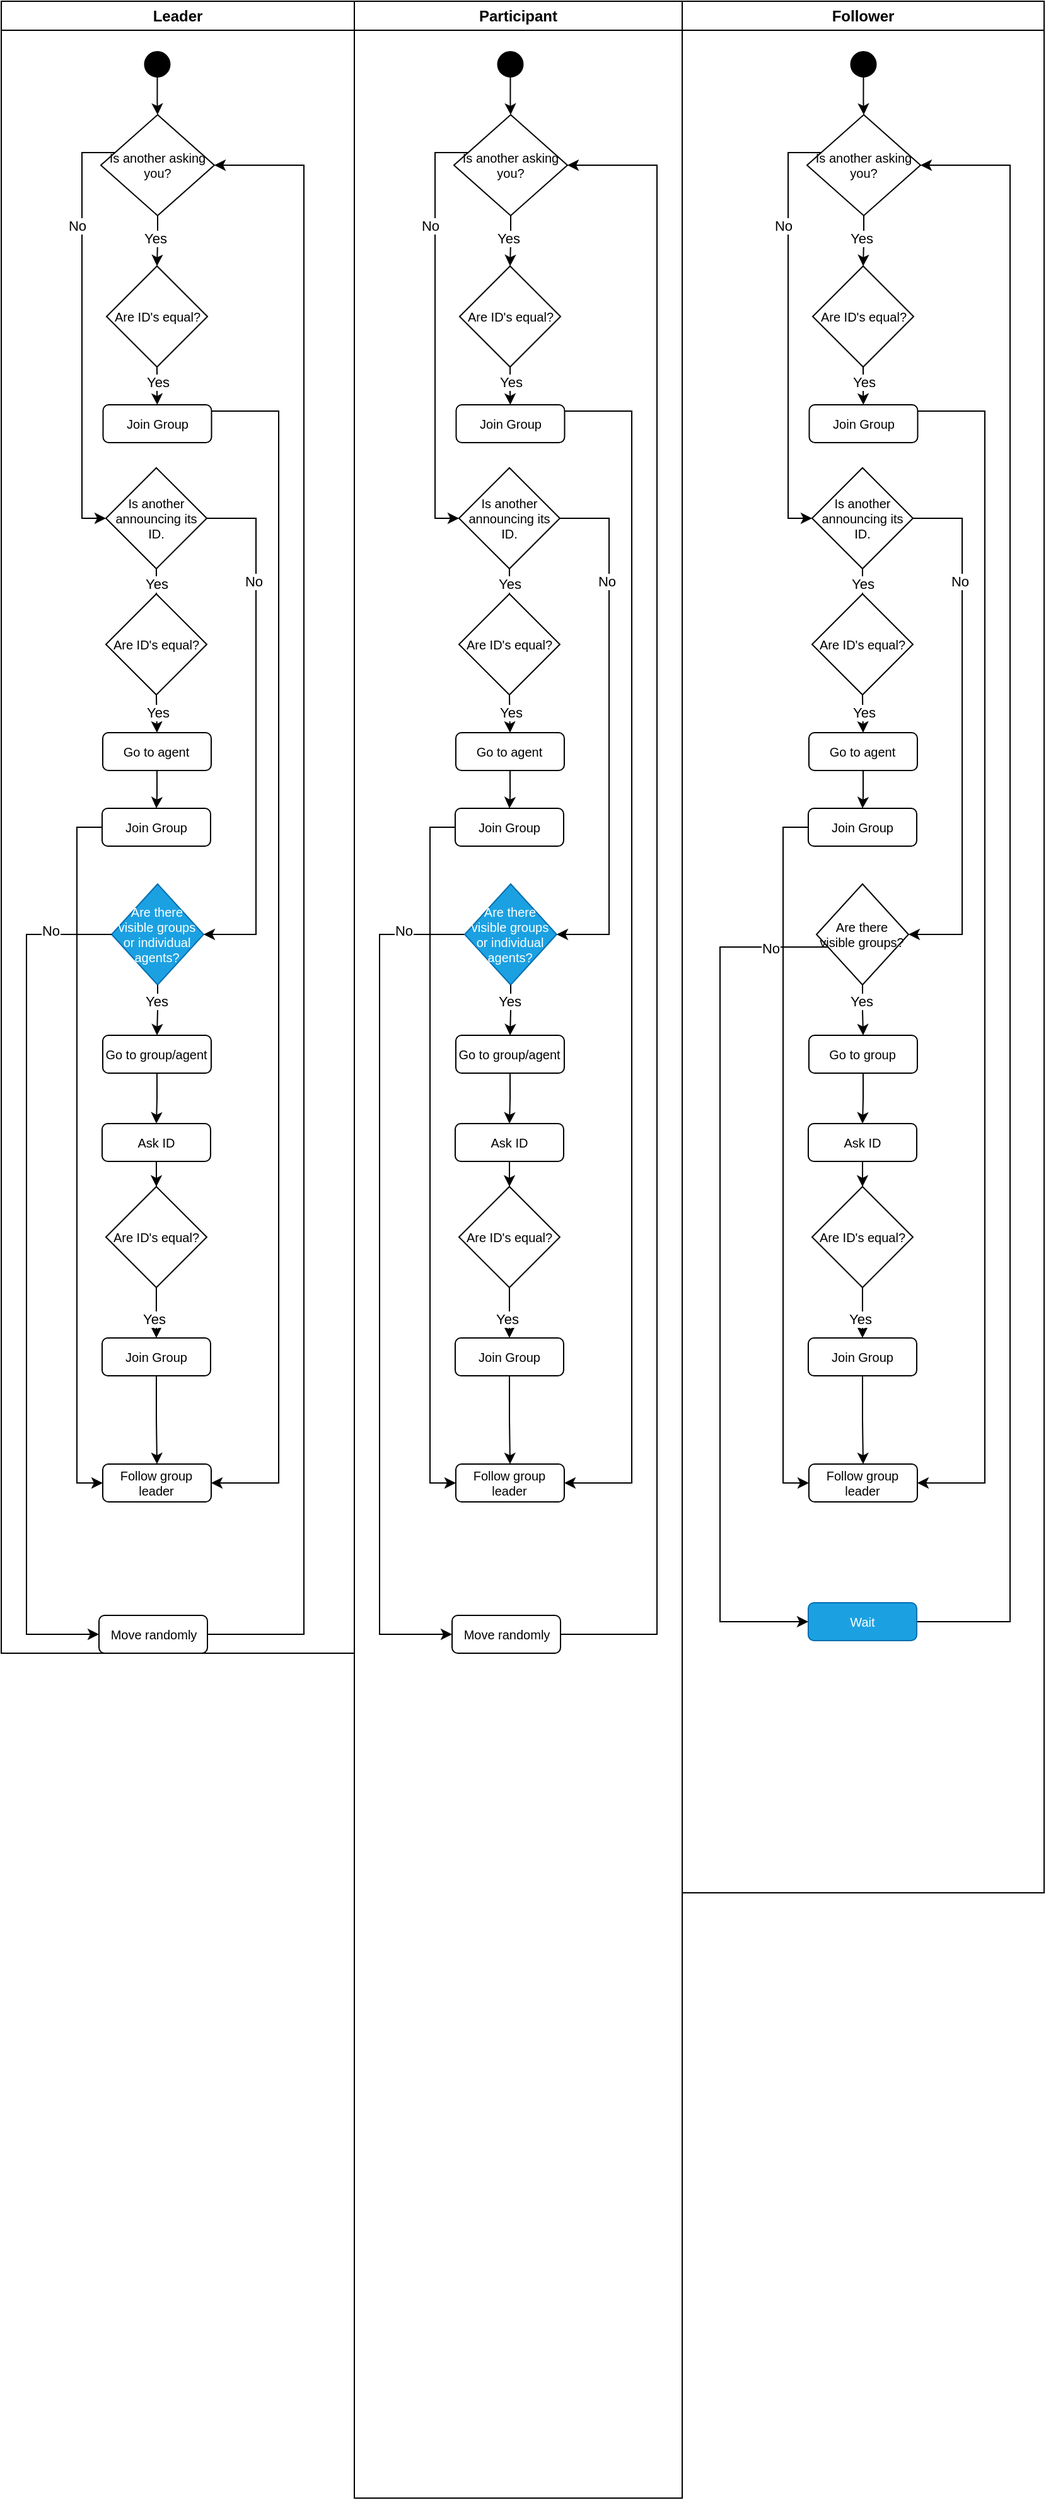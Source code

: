 <mxfile version="21.6.8" type="github">
  <diagram id="C5RBs43oDa-KdzZeNtuy" name="Page-1">
    <mxGraphModel dx="477" dy="297" grid="1" gridSize="10" guides="1" tooltips="1" connect="1" arrows="1" fold="1" page="1" pageScale="1" pageWidth="827" pageHeight="1169" math="0" shadow="0">
      <root>
        <mxCell id="WIyWlLk6GJQsqaUBKTNV-0" />
        <mxCell id="WIyWlLk6GJQsqaUBKTNV-1" parent="WIyWlLk6GJQsqaUBKTNV-0" />
        <mxCell id="FzesNVOW3Zj8trcoEqDm-0" value="Leader" style="swimlane;whiteSpace=wrap;html=1;" vertex="1" parent="WIyWlLk6GJQsqaUBKTNV-1">
          <mxGeometry width="280" height="1310" as="geometry" />
        </mxCell>
        <mxCell id="FzesNVOW3Zj8trcoEqDm-246" value="" style="ellipse;whiteSpace=wrap;html=1;aspect=fixed;fillColor=#000000;" vertex="1" parent="FzesNVOW3Zj8trcoEqDm-0">
          <mxGeometry x="113.74" y="40" width="20" height="20" as="geometry" />
        </mxCell>
        <mxCell id="FzesNVOW3Zj8trcoEqDm-247" value="Is another asking you?" style="rhombus;whiteSpace=wrap;html=1;fontSize=10;" vertex="1" parent="FzesNVOW3Zj8trcoEqDm-0">
          <mxGeometry x="78.98" y="90" width="90" height="80" as="geometry" />
        </mxCell>
        <mxCell id="FzesNVOW3Zj8trcoEqDm-248" style="edgeStyle=orthogonalEdgeStyle;rounded=0;orthogonalLoop=1;jettySize=auto;html=1;entryX=0.5;entryY=0;entryDx=0;entryDy=0;" edge="1" parent="FzesNVOW3Zj8trcoEqDm-0" source="FzesNVOW3Zj8trcoEqDm-246" target="FzesNVOW3Zj8trcoEqDm-247">
          <mxGeometry relative="1" as="geometry" />
        </mxCell>
        <mxCell id="FzesNVOW3Zj8trcoEqDm-249" value="Are ID&#39;s equal?" style="rhombus;whiteSpace=wrap;html=1;fontSize=10;" vertex="1" parent="FzesNVOW3Zj8trcoEqDm-0">
          <mxGeometry x="83.5" y="210" width="80" height="80" as="geometry" />
        </mxCell>
        <mxCell id="FzesNVOW3Zj8trcoEqDm-250" value="" style="edgeStyle=orthogonalEdgeStyle;rounded=0;orthogonalLoop=1;jettySize=auto;html=1;" edge="1" parent="FzesNVOW3Zj8trcoEqDm-0" source="FzesNVOW3Zj8trcoEqDm-247" target="FzesNVOW3Zj8trcoEqDm-249">
          <mxGeometry relative="1" as="geometry" />
        </mxCell>
        <mxCell id="FzesNVOW3Zj8trcoEqDm-251" value="Yes" style="edgeLabel;html=1;align=center;verticalAlign=middle;resizable=0;points=[];" vertex="1" connectable="0" parent="FzesNVOW3Zj8trcoEqDm-250">
          <mxGeometry x="-0.14" y="-2" relative="1" as="geometry">
            <mxPoint as="offset" />
          </mxGeometry>
        </mxCell>
        <mxCell id="FzesNVOW3Zj8trcoEqDm-252" value="Join Group" style="rounded=1;whiteSpace=wrap;html=1;fontSize=10;" vertex="1" parent="FzesNVOW3Zj8trcoEqDm-0">
          <mxGeometry x="80.74" y="320" width="86" height="30" as="geometry" />
        </mxCell>
        <mxCell id="FzesNVOW3Zj8trcoEqDm-253" style="edgeStyle=orthogonalEdgeStyle;rounded=0;orthogonalLoop=1;jettySize=auto;html=1;" edge="1" parent="FzesNVOW3Zj8trcoEqDm-0" source="FzesNVOW3Zj8trcoEqDm-249" target="FzesNVOW3Zj8trcoEqDm-252">
          <mxGeometry relative="1" as="geometry" />
        </mxCell>
        <mxCell id="FzesNVOW3Zj8trcoEqDm-254" value="Yes" style="edgeLabel;html=1;align=center;verticalAlign=middle;resizable=0;points=[];" vertex="1" connectable="0" parent="FzesNVOW3Zj8trcoEqDm-253">
          <mxGeometry x="-0.373" relative="1" as="geometry">
            <mxPoint y="2" as="offset" />
          </mxGeometry>
        </mxCell>
        <mxCell id="FzesNVOW3Zj8trcoEqDm-255" value="Is another announcing its ID." style="rhombus;whiteSpace=wrap;html=1;fontSize=10;" vertex="1" parent="FzesNVOW3Zj8trcoEqDm-0">
          <mxGeometry x="82.98" y="370" width="80" height="80" as="geometry" />
        </mxCell>
        <mxCell id="FzesNVOW3Zj8trcoEqDm-256" style="edgeStyle=orthogonalEdgeStyle;rounded=0;orthogonalLoop=1;jettySize=auto;html=1;entryX=0;entryY=0.5;entryDx=0;entryDy=0;" edge="1" parent="FzesNVOW3Zj8trcoEqDm-0" source="FzesNVOW3Zj8trcoEqDm-247" target="FzesNVOW3Zj8trcoEqDm-255">
          <mxGeometry relative="1" as="geometry">
            <mxPoint x="80" y="561.379" as="targetPoint" />
            <Array as="points">
              <mxPoint x="64" y="120" />
              <mxPoint x="64" y="410" />
            </Array>
          </mxGeometry>
        </mxCell>
        <mxCell id="FzesNVOW3Zj8trcoEqDm-257" value="No" style="edgeLabel;html=1;align=center;verticalAlign=middle;resizable=0;points=[];" vertex="1" connectable="0" parent="FzesNVOW3Zj8trcoEqDm-256">
          <mxGeometry x="0.185" y="-1" relative="1" as="geometry">
            <mxPoint x="-3" y="-115" as="offset" />
          </mxGeometry>
        </mxCell>
        <mxCell id="FzesNVOW3Zj8trcoEqDm-258" value="Are ID&#39;s equal?" style="rhombus;whiteSpace=wrap;html=1;fontSize=10;" vertex="1" parent="FzesNVOW3Zj8trcoEqDm-0">
          <mxGeometry x="82.98" y="470" width="80" height="80" as="geometry" />
        </mxCell>
        <mxCell id="FzesNVOW3Zj8trcoEqDm-259" value="" style="edgeStyle=orthogonalEdgeStyle;rounded=0;orthogonalLoop=1;jettySize=auto;html=1;exitX=0.5;exitY=1;exitDx=0;exitDy=0;exitPerimeter=0;" edge="1" parent="FzesNVOW3Zj8trcoEqDm-0" source="FzesNVOW3Zj8trcoEqDm-255" target="FzesNVOW3Zj8trcoEqDm-258">
          <mxGeometry relative="1" as="geometry" />
        </mxCell>
        <mxCell id="FzesNVOW3Zj8trcoEqDm-260" value="Yes" style="edgeLabel;html=1;align=center;verticalAlign=middle;resizable=0;points=[];" vertex="1" connectable="0" parent="FzesNVOW3Zj8trcoEqDm-259">
          <mxGeometry x="-0.05" relative="1" as="geometry">
            <mxPoint as="offset" />
          </mxGeometry>
        </mxCell>
        <mxCell id="FzesNVOW3Zj8trcoEqDm-261" value="Go to agent" style="rounded=1;whiteSpace=wrap;html=1;fontSize=10;" vertex="1" parent="FzesNVOW3Zj8trcoEqDm-0">
          <mxGeometry x="80.48" y="580" width="86" height="30" as="geometry" />
        </mxCell>
        <mxCell id="FzesNVOW3Zj8trcoEqDm-262" style="edgeStyle=orthogonalEdgeStyle;rounded=0;orthogonalLoop=1;jettySize=auto;html=1;exitX=0.5;exitY=1;exitDx=0;exitDy=0;entryX=0.5;entryY=0;entryDx=0;entryDy=0;" edge="1" parent="FzesNVOW3Zj8trcoEqDm-0" source="FzesNVOW3Zj8trcoEqDm-258" target="FzesNVOW3Zj8trcoEqDm-261">
          <mxGeometry relative="1" as="geometry" />
        </mxCell>
        <mxCell id="FzesNVOW3Zj8trcoEqDm-263" value="Yes" style="edgeLabel;html=1;align=center;verticalAlign=middle;resizable=0;points=[];" vertex="1" connectable="0" parent="FzesNVOW3Zj8trcoEqDm-262">
          <mxGeometry x="-0.035" relative="1" as="geometry">
            <mxPoint as="offset" />
          </mxGeometry>
        </mxCell>
        <mxCell id="FzesNVOW3Zj8trcoEqDm-264" value="Join Group" style="rounded=1;whiteSpace=wrap;html=1;fontSize=10;" vertex="1" parent="FzesNVOW3Zj8trcoEqDm-0">
          <mxGeometry x="79.98" y="640" width="86" height="30" as="geometry" />
        </mxCell>
        <mxCell id="FzesNVOW3Zj8trcoEqDm-265" style="edgeStyle=orthogonalEdgeStyle;rounded=0;orthogonalLoop=1;jettySize=auto;html=1;exitX=0.5;exitY=1;exitDx=0;exitDy=0;" edge="1" parent="FzesNVOW3Zj8trcoEqDm-0" source="FzesNVOW3Zj8trcoEqDm-261" target="FzesNVOW3Zj8trcoEqDm-264">
          <mxGeometry relative="1" as="geometry" />
        </mxCell>
        <mxCell id="FzesNVOW3Zj8trcoEqDm-268" value="Are there visible groups or individual agents?" style="rhombus;whiteSpace=wrap;html=1;fontSize=10;fillColor=#1ba1e2;fontColor=#ffffff;strokeColor=#006EAF;" vertex="1" parent="FzesNVOW3Zj8trcoEqDm-0">
          <mxGeometry x="87.49" y="700" width="72.98" height="80" as="geometry" />
        </mxCell>
        <mxCell id="FzesNVOW3Zj8trcoEqDm-269" style="edgeStyle=orthogonalEdgeStyle;rounded=0;orthogonalLoop=1;jettySize=auto;html=1;entryX=1;entryY=0.5;entryDx=0;entryDy=0;" edge="1" parent="FzesNVOW3Zj8trcoEqDm-0" source="FzesNVOW3Zj8trcoEqDm-255" target="FzesNVOW3Zj8trcoEqDm-268">
          <mxGeometry relative="1" as="geometry">
            <Array as="points">
              <mxPoint x="202" y="410" />
              <mxPoint x="202" y="740" />
            </Array>
          </mxGeometry>
        </mxCell>
        <mxCell id="FzesNVOW3Zj8trcoEqDm-270" value="No" style="edgeLabel;html=1;align=center;verticalAlign=middle;resizable=0;points=[];" vertex="1" connectable="0" parent="FzesNVOW3Zj8trcoEqDm-269">
          <mxGeometry x="-0.733" y="1" relative="1" as="geometry">
            <mxPoint x="-3" y="34" as="offset" />
          </mxGeometry>
        </mxCell>
        <mxCell id="FzesNVOW3Zj8trcoEqDm-271" value="Go to group/agent" style="rounded=1;whiteSpace=wrap;html=1;fontSize=10;" vertex="1" parent="FzesNVOW3Zj8trcoEqDm-0">
          <mxGeometry x="80.48" y="820" width="86" height="30" as="geometry" />
        </mxCell>
        <mxCell id="FzesNVOW3Zj8trcoEqDm-272" style="edgeStyle=orthogonalEdgeStyle;rounded=0;orthogonalLoop=1;jettySize=auto;html=1;" edge="1" parent="FzesNVOW3Zj8trcoEqDm-0" source="FzesNVOW3Zj8trcoEqDm-268" target="FzesNVOW3Zj8trcoEqDm-271">
          <mxGeometry relative="1" as="geometry" />
        </mxCell>
        <mxCell id="FzesNVOW3Zj8trcoEqDm-273" value="Yes" style="edgeLabel;html=1;align=center;verticalAlign=middle;resizable=0;points=[];" vertex="1" connectable="0" parent="FzesNVOW3Zj8trcoEqDm-272">
          <mxGeometry x="-0.388" y="-1" relative="1" as="geometry">
            <mxPoint as="offset" />
          </mxGeometry>
        </mxCell>
        <mxCell id="FzesNVOW3Zj8trcoEqDm-274" value="Are ID&#39;s equal?" style="rhombus;whiteSpace=wrap;html=1;fontSize=10;" vertex="1" parent="FzesNVOW3Zj8trcoEqDm-0">
          <mxGeometry x="82.98" y="940" width="80" height="80" as="geometry" />
        </mxCell>
        <mxCell id="FzesNVOW3Zj8trcoEqDm-275" value="" style="edgeStyle=orthogonalEdgeStyle;rounded=0;orthogonalLoop=1;jettySize=auto;html=1;" edge="1" parent="FzesNVOW3Zj8trcoEqDm-0" source="FzesNVOW3Zj8trcoEqDm-276" target="FzesNVOW3Zj8trcoEqDm-274">
          <mxGeometry relative="1" as="geometry" />
        </mxCell>
        <mxCell id="FzesNVOW3Zj8trcoEqDm-276" value="Ask ID" style="rounded=1;whiteSpace=wrap;html=1;fontSize=10;" vertex="1" parent="FzesNVOW3Zj8trcoEqDm-0">
          <mxGeometry x="79.98" y="890" width="86" height="30" as="geometry" />
        </mxCell>
        <mxCell id="FzesNVOW3Zj8trcoEqDm-277" style="edgeStyle=orthogonalEdgeStyle;rounded=0;orthogonalLoop=1;jettySize=auto;html=1;exitX=0.5;exitY=1;exitDx=0;exitDy=0;" edge="1" parent="FzesNVOW3Zj8trcoEqDm-0" source="FzesNVOW3Zj8trcoEqDm-271" target="FzesNVOW3Zj8trcoEqDm-276">
          <mxGeometry relative="1" as="geometry" />
        </mxCell>
        <mxCell id="FzesNVOW3Zj8trcoEqDm-278" value="Join Group" style="rounded=1;whiteSpace=wrap;html=1;fontSize=10;" vertex="1" parent="FzesNVOW3Zj8trcoEqDm-0">
          <mxGeometry x="79.98" y="1060" width="86" height="30" as="geometry" />
        </mxCell>
        <mxCell id="FzesNVOW3Zj8trcoEqDm-279" style="edgeStyle=orthogonalEdgeStyle;rounded=0;orthogonalLoop=1;jettySize=auto;html=1;exitX=0.5;exitY=1;exitDx=0;exitDy=0;" edge="1" parent="FzesNVOW3Zj8trcoEqDm-0" source="FzesNVOW3Zj8trcoEqDm-274" target="FzesNVOW3Zj8trcoEqDm-278">
          <mxGeometry relative="1" as="geometry" />
        </mxCell>
        <mxCell id="FzesNVOW3Zj8trcoEqDm-280" value="Yes" style="edgeLabel;html=1;align=center;verticalAlign=middle;resizable=0;points=[];" vertex="1" connectable="0" parent="FzesNVOW3Zj8trcoEqDm-279">
          <mxGeometry x="0.243" y="-2" relative="1" as="geometry">
            <mxPoint as="offset" />
          </mxGeometry>
        </mxCell>
        <mxCell id="FzesNVOW3Zj8trcoEqDm-281" value="Follow group leader" style="rounded=1;whiteSpace=wrap;html=1;fontSize=10;" vertex="1" parent="FzesNVOW3Zj8trcoEqDm-0">
          <mxGeometry x="80.48" y="1160" width="86" height="30" as="geometry" />
        </mxCell>
        <mxCell id="FzesNVOW3Zj8trcoEqDm-282" style="edgeStyle=orthogonalEdgeStyle;rounded=0;orthogonalLoop=1;jettySize=auto;html=1;entryX=1;entryY=0.5;entryDx=0;entryDy=0;" edge="1" parent="FzesNVOW3Zj8trcoEqDm-0" source="FzesNVOW3Zj8trcoEqDm-252" target="FzesNVOW3Zj8trcoEqDm-281">
          <mxGeometry relative="1" as="geometry">
            <Array as="points">
              <mxPoint x="220" y="325" />
              <mxPoint x="220" y="1175" />
            </Array>
          </mxGeometry>
        </mxCell>
        <mxCell id="FzesNVOW3Zj8trcoEqDm-283" style="edgeStyle=orthogonalEdgeStyle;rounded=0;orthogonalLoop=1;jettySize=auto;html=1;exitX=0;exitY=0.5;exitDx=0;exitDy=0;entryX=0;entryY=0.5;entryDx=0;entryDy=0;" edge="1" parent="FzesNVOW3Zj8trcoEqDm-0" source="FzesNVOW3Zj8trcoEqDm-264" target="FzesNVOW3Zj8trcoEqDm-281">
          <mxGeometry relative="1" as="geometry" />
        </mxCell>
        <mxCell id="FzesNVOW3Zj8trcoEqDm-284" style="edgeStyle=orthogonalEdgeStyle;rounded=0;orthogonalLoop=1;jettySize=auto;html=1;entryX=0.5;entryY=0;entryDx=0;entryDy=0;" edge="1" parent="FzesNVOW3Zj8trcoEqDm-0" source="FzesNVOW3Zj8trcoEqDm-278" target="FzesNVOW3Zj8trcoEqDm-281">
          <mxGeometry relative="1" as="geometry" />
        </mxCell>
        <mxCell id="FzesNVOW3Zj8trcoEqDm-285" style="edgeStyle=orthogonalEdgeStyle;rounded=0;orthogonalLoop=1;jettySize=auto;html=1;entryX=1;entryY=0.5;entryDx=0;entryDy=0;" edge="1" parent="FzesNVOW3Zj8trcoEqDm-0" source="FzesNVOW3Zj8trcoEqDm-286" target="FzesNVOW3Zj8trcoEqDm-247">
          <mxGeometry relative="1" as="geometry">
            <Array as="points">
              <mxPoint x="240" y="1295" />
              <mxPoint x="240" y="130" />
            </Array>
          </mxGeometry>
        </mxCell>
        <mxCell id="FzesNVOW3Zj8trcoEqDm-286" value="Move randomly" style="rounded=1;whiteSpace=wrap;html=1;fontSize=10;" vertex="1" parent="FzesNVOW3Zj8trcoEqDm-0">
          <mxGeometry x="77.5" y="1280" width="86" height="30" as="geometry" />
        </mxCell>
        <mxCell id="FzesNVOW3Zj8trcoEqDm-266" style="edgeStyle=orthogonalEdgeStyle;rounded=0;orthogonalLoop=1;jettySize=auto;html=1;" edge="1" parent="FzesNVOW3Zj8trcoEqDm-0" source="FzesNVOW3Zj8trcoEqDm-268" target="FzesNVOW3Zj8trcoEqDm-286">
          <mxGeometry relative="1" as="geometry">
            <Array as="points">
              <mxPoint x="20" y="740" />
              <mxPoint x="20" y="1295" />
            </Array>
          </mxGeometry>
        </mxCell>
        <mxCell id="FzesNVOW3Zj8trcoEqDm-267" value="No" style="edgeLabel;html=1;align=center;verticalAlign=middle;resizable=0;points=[];" vertex="1" connectable="0" parent="FzesNVOW3Zj8trcoEqDm-266">
          <mxGeometry x="-0.856" y="-3" relative="1" as="geometry">
            <mxPoint as="offset" />
          </mxGeometry>
        </mxCell>
        <mxCell id="FzesNVOW3Zj8trcoEqDm-1" value="Participant" style="swimlane;whiteSpace=wrap;html=1;" vertex="1" parent="WIyWlLk6GJQsqaUBKTNV-1">
          <mxGeometry x="280" width="260" height="1980" as="geometry" />
        </mxCell>
        <mxCell id="FzesNVOW3Zj8trcoEqDm-182" value="" style="ellipse;whiteSpace=wrap;html=1;aspect=fixed;fillColor=#000000;" vertex="1" parent="FzesNVOW3Zj8trcoEqDm-1">
          <mxGeometry x="113.74" y="40" width="20" height="20" as="geometry" />
        </mxCell>
        <mxCell id="FzesNVOW3Zj8trcoEqDm-187" value="Is another asking you?" style="rhombus;whiteSpace=wrap;html=1;fontSize=10;" vertex="1" parent="FzesNVOW3Zj8trcoEqDm-1">
          <mxGeometry x="78.98" y="90" width="90" height="80" as="geometry" />
        </mxCell>
        <mxCell id="FzesNVOW3Zj8trcoEqDm-181" style="edgeStyle=orthogonalEdgeStyle;rounded=0;orthogonalLoop=1;jettySize=auto;html=1;entryX=0.5;entryY=0;entryDx=0;entryDy=0;" edge="1" parent="FzesNVOW3Zj8trcoEqDm-1" source="FzesNVOW3Zj8trcoEqDm-182" target="FzesNVOW3Zj8trcoEqDm-187">
          <mxGeometry relative="1" as="geometry" />
        </mxCell>
        <mxCell id="FzesNVOW3Zj8trcoEqDm-190" value="Are ID&#39;s equal?" style="rhombus;whiteSpace=wrap;html=1;fontSize=10;" vertex="1" parent="FzesNVOW3Zj8trcoEqDm-1">
          <mxGeometry x="83.5" y="210" width="80" height="80" as="geometry" />
        </mxCell>
        <mxCell id="FzesNVOW3Zj8trcoEqDm-183" value="" style="edgeStyle=orthogonalEdgeStyle;rounded=0;orthogonalLoop=1;jettySize=auto;html=1;" edge="1" parent="FzesNVOW3Zj8trcoEqDm-1" source="FzesNVOW3Zj8trcoEqDm-187" target="FzesNVOW3Zj8trcoEqDm-190">
          <mxGeometry relative="1" as="geometry" />
        </mxCell>
        <mxCell id="FzesNVOW3Zj8trcoEqDm-184" value="Yes" style="edgeLabel;html=1;align=center;verticalAlign=middle;resizable=0;points=[];" vertex="1" connectable="0" parent="FzesNVOW3Zj8trcoEqDm-183">
          <mxGeometry x="-0.14" y="-2" relative="1" as="geometry">
            <mxPoint as="offset" />
          </mxGeometry>
        </mxCell>
        <mxCell id="FzesNVOW3Zj8trcoEqDm-192" value="Join Group" style="rounded=1;whiteSpace=wrap;html=1;fontSize=10;" vertex="1" parent="FzesNVOW3Zj8trcoEqDm-1">
          <mxGeometry x="80.74" y="320" width="86" height="30" as="geometry" />
        </mxCell>
        <mxCell id="FzesNVOW3Zj8trcoEqDm-188" style="edgeStyle=orthogonalEdgeStyle;rounded=0;orthogonalLoop=1;jettySize=auto;html=1;" edge="1" parent="FzesNVOW3Zj8trcoEqDm-1" source="FzesNVOW3Zj8trcoEqDm-190" target="FzesNVOW3Zj8trcoEqDm-192">
          <mxGeometry relative="1" as="geometry" />
        </mxCell>
        <mxCell id="FzesNVOW3Zj8trcoEqDm-189" value="Yes" style="edgeLabel;html=1;align=center;verticalAlign=middle;resizable=0;points=[];" vertex="1" connectable="0" parent="FzesNVOW3Zj8trcoEqDm-188">
          <mxGeometry x="-0.373" relative="1" as="geometry">
            <mxPoint y="2" as="offset" />
          </mxGeometry>
        </mxCell>
        <mxCell id="FzesNVOW3Zj8trcoEqDm-197" value="Is another announcing its ID." style="rhombus;whiteSpace=wrap;html=1;fontSize=10;" vertex="1" parent="FzesNVOW3Zj8trcoEqDm-1">
          <mxGeometry x="82.98" y="370" width="80" height="80" as="geometry" />
        </mxCell>
        <mxCell id="FzesNVOW3Zj8trcoEqDm-185" style="edgeStyle=orthogonalEdgeStyle;rounded=0;orthogonalLoop=1;jettySize=auto;html=1;entryX=0;entryY=0.5;entryDx=0;entryDy=0;" edge="1" parent="FzesNVOW3Zj8trcoEqDm-1" source="FzesNVOW3Zj8trcoEqDm-187" target="FzesNVOW3Zj8trcoEqDm-197">
          <mxGeometry relative="1" as="geometry">
            <mxPoint x="80" y="561.379" as="targetPoint" />
            <Array as="points">
              <mxPoint x="64" y="120" />
              <mxPoint x="64" y="410" />
            </Array>
          </mxGeometry>
        </mxCell>
        <mxCell id="FzesNVOW3Zj8trcoEqDm-186" value="No" style="edgeLabel;html=1;align=center;verticalAlign=middle;resizable=0;points=[];" vertex="1" connectable="0" parent="FzesNVOW3Zj8trcoEqDm-185">
          <mxGeometry x="0.185" y="-1" relative="1" as="geometry">
            <mxPoint x="-3" y="-115" as="offset" />
          </mxGeometry>
        </mxCell>
        <mxCell id="FzesNVOW3Zj8trcoEqDm-200" value="Are ID&#39;s equal?" style="rhombus;whiteSpace=wrap;html=1;fontSize=10;" vertex="1" parent="FzesNVOW3Zj8trcoEqDm-1">
          <mxGeometry x="82.98" y="470" width="80" height="80" as="geometry" />
        </mxCell>
        <mxCell id="FzesNVOW3Zj8trcoEqDm-193" value="" style="edgeStyle=orthogonalEdgeStyle;rounded=0;orthogonalLoop=1;jettySize=auto;html=1;exitX=0.5;exitY=1;exitDx=0;exitDy=0;exitPerimeter=0;" edge="1" parent="FzesNVOW3Zj8trcoEqDm-1" source="FzesNVOW3Zj8trcoEqDm-197" target="FzesNVOW3Zj8trcoEqDm-200">
          <mxGeometry relative="1" as="geometry" />
        </mxCell>
        <mxCell id="FzesNVOW3Zj8trcoEqDm-194" value="Yes" style="edgeLabel;html=1;align=center;verticalAlign=middle;resizable=0;points=[];" vertex="1" connectable="0" parent="FzesNVOW3Zj8trcoEqDm-193">
          <mxGeometry x="-0.05" relative="1" as="geometry">
            <mxPoint as="offset" />
          </mxGeometry>
        </mxCell>
        <mxCell id="FzesNVOW3Zj8trcoEqDm-202" value="Go to agent" style="rounded=1;whiteSpace=wrap;html=1;fontSize=10;" vertex="1" parent="FzesNVOW3Zj8trcoEqDm-1">
          <mxGeometry x="80.48" y="580" width="86" height="30" as="geometry" />
        </mxCell>
        <mxCell id="FzesNVOW3Zj8trcoEqDm-198" style="edgeStyle=orthogonalEdgeStyle;rounded=0;orthogonalLoop=1;jettySize=auto;html=1;exitX=0.5;exitY=1;exitDx=0;exitDy=0;entryX=0.5;entryY=0;entryDx=0;entryDy=0;" edge="1" parent="FzesNVOW3Zj8trcoEqDm-1" source="FzesNVOW3Zj8trcoEqDm-200" target="FzesNVOW3Zj8trcoEqDm-202">
          <mxGeometry relative="1" as="geometry" />
        </mxCell>
        <mxCell id="FzesNVOW3Zj8trcoEqDm-199" value="Yes" style="edgeLabel;html=1;align=center;verticalAlign=middle;resizable=0;points=[];" vertex="1" connectable="0" parent="FzesNVOW3Zj8trcoEqDm-198">
          <mxGeometry x="-0.035" relative="1" as="geometry">
            <mxPoint as="offset" />
          </mxGeometry>
        </mxCell>
        <mxCell id="FzesNVOW3Zj8trcoEqDm-204" value="Join Group" style="rounded=1;whiteSpace=wrap;html=1;fontSize=10;" vertex="1" parent="FzesNVOW3Zj8trcoEqDm-1">
          <mxGeometry x="79.98" y="640" width="86" height="30" as="geometry" />
        </mxCell>
        <mxCell id="FzesNVOW3Zj8trcoEqDm-201" style="edgeStyle=orthogonalEdgeStyle;rounded=0;orthogonalLoop=1;jettySize=auto;html=1;exitX=0.5;exitY=1;exitDx=0;exitDy=0;" edge="1" parent="FzesNVOW3Zj8trcoEqDm-1" source="FzesNVOW3Zj8trcoEqDm-202" target="FzesNVOW3Zj8trcoEqDm-204">
          <mxGeometry relative="1" as="geometry" />
        </mxCell>
        <mxCell id="FzesNVOW3Zj8trcoEqDm-242" style="edgeStyle=orthogonalEdgeStyle;rounded=0;orthogonalLoop=1;jettySize=auto;html=1;" edge="1" parent="FzesNVOW3Zj8trcoEqDm-1" source="FzesNVOW3Zj8trcoEqDm-209" target="FzesNVOW3Zj8trcoEqDm-241">
          <mxGeometry relative="1" as="geometry">
            <Array as="points">
              <mxPoint x="20" y="740" />
              <mxPoint x="20" y="1295" />
            </Array>
          </mxGeometry>
        </mxCell>
        <mxCell id="FzesNVOW3Zj8trcoEqDm-244" value="No" style="edgeLabel;html=1;align=center;verticalAlign=middle;resizable=0;points=[];" vertex="1" connectable="0" parent="FzesNVOW3Zj8trcoEqDm-242">
          <mxGeometry x="-0.856" y="-3" relative="1" as="geometry">
            <mxPoint as="offset" />
          </mxGeometry>
        </mxCell>
        <mxCell id="FzesNVOW3Zj8trcoEqDm-209" value="Are there visible groups or individual agents?" style="rhombus;whiteSpace=wrap;html=1;fontSize=10;fillColor=#1ba1e2;fontColor=#ffffff;strokeColor=#006EAF;" vertex="1" parent="FzesNVOW3Zj8trcoEqDm-1">
          <mxGeometry x="87.49" y="700" width="72.98" height="80" as="geometry" />
        </mxCell>
        <mxCell id="FzesNVOW3Zj8trcoEqDm-195" style="edgeStyle=orthogonalEdgeStyle;rounded=0;orthogonalLoop=1;jettySize=auto;html=1;entryX=1;entryY=0.5;entryDx=0;entryDy=0;" edge="1" parent="FzesNVOW3Zj8trcoEqDm-1" source="FzesNVOW3Zj8trcoEqDm-197" target="FzesNVOW3Zj8trcoEqDm-209">
          <mxGeometry relative="1" as="geometry">
            <Array as="points">
              <mxPoint x="202" y="410" />
              <mxPoint x="202" y="740" />
            </Array>
          </mxGeometry>
        </mxCell>
        <mxCell id="FzesNVOW3Zj8trcoEqDm-196" value="No" style="edgeLabel;html=1;align=center;verticalAlign=middle;resizable=0;points=[];" vertex="1" connectable="0" parent="FzesNVOW3Zj8trcoEqDm-195">
          <mxGeometry x="-0.733" y="1" relative="1" as="geometry">
            <mxPoint x="-3" y="34" as="offset" />
          </mxGeometry>
        </mxCell>
        <mxCell id="FzesNVOW3Zj8trcoEqDm-211" value="Go to group/agent" style="rounded=1;whiteSpace=wrap;html=1;fontSize=10;" vertex="1" parent="FzesNVOW3Zj8trcoEqDm-1">
          <mxGeometry x="80.48" y="820" width="86" height="30" as="geometry" />
        </mxCell>
        <mxCell id="FzesNVOW3Zj8trcoEqDm-205" style="edgeStyle=orthogonalEdgeStyle;rounded=0;orthogonalLoop=1;jettySize=auto;html=1;" edge="1" parent="FzesNVOW3Zj8trcoEqDm-1" source="FzesNVOW3Zj8trcoEqDm-209" target="FzesNVOW3Zj8trcoEqDm-211">
          <mxGeometry relative="1" as="geometry" />
        </mxCell>
        <mxCell id="FzesNVOW3Zj8trcoEqDm-206" value="Yes" style="edgeLabel;html=1;align=center;verticalAlign=middle;resizable=0;points=[];" vertex="1" connectable="0" parent="FzesNVOW3Zj8trcoEqDm-205">
          <mxGeometry x="-0.388" y="-1" relative="1" as="geometry">
            <mxPoint as="offset" />
          </mxGeometry>
        </mxCell>
        <mxCell id="FzesNVOW3Zj8trcoEqDm-214" value="Are ID&#39;s equal?" style="rhombus;whiteSpace=wrap;html=1;fontSize=10;" vertex="1" parent="FzesNVOW3Zj8trcoEqDm-1">
          <mxGeometry x="82.98" y="940" width="80" height="80" as="geometry" />
        </mxCell>
        <mxCell id="FzesNVOW3Zj8trcoEqDm-215" value="" style="edgeStyle=orthogonalEdgeStyle;rounded=0;orthogonalLoop=1;jettySize=auto;html=1;" edge="1" parent="FzesNVOW3Zj8trcoEqDm-1" source="FzesNVOW3Zj8trcoEqDm-216" target="FzesNVOW3Zj8trcoEqDm-214">
          <mxGeometry relative="1" as="geometry" />
        </mxCell>
        <mxCell id="FzesNVOW3Zj8trcoEqDm-216" value="Ask ID" style="rounded=1;whiteSpace=wrap;html=1;fontSize=10;" vertex="1" parent="FzesNVOW3Zj8trcoEqDm-1">
          <mxGeometry x="79.98" y="890" width="86" height="30" as="geometry" />
        </mxCell>
        <mxCell id="FzesNVOW3Zj8trcoEqDm-210" style="edgeStyle=orthogonalEdgeStyle;rounded=0;orthogonalLoop=1;jettySize=auto;html=1;exitX=0.5;exitY=1;exitDx=0;exitDy=0;" edge="1" parent="FzesNVOW3Zj8trcoEqDm-1" source="FzesNVOW3Zj8trcoEqDm-211" target="FzesNVOW3Zj8trcoEqDm-216">
          <mxGeometry relative="1" as="geometry" />
        </mxCell>
        <mxCell id="FzesNVOW3Zj8trcoEqDm-218" value="Join Group" style="rounded=1;whiteSpace=wrap;html=1;fontSize=10;" vertex="1" parent="FzesNVOW3Zj8trcoEqDm-1">
          <mxGeometry x="79.98" y="1060" width="86" height="30" as="geometry" />
        </mxCell>
        <mxCell id="FzesNVOW3Zj8trcoEqDm-212" style="edgeStyle=orthogonalEdgeStyle;rounded=0;orthogonalLoop=1;jettySize=auto;html=1;exitX=0.5;exitY=1;exitDx=0;exitDy=0;" edge="1" parent="FzesNVOW3Zj8trcoEqDm-1" source="FzesNVOW3Zj8trcoEqDm-214" target="FzesNVOW3Zj8trcoEqDm-218">
          <mxGeometry relative="1" as="geometry" />
        </mxCell>
        <mxCell id="FzesNVOW3Zj8trcoEqDm-213" value="Yes" style="edgeLabel;html=1;align=center;verticalAlign=middle;resizable=0;points=[];" vertex="1" connectable="0" parent="FzesNVOW3Zj8trcoEqDm-212">
          <mxGeometry x="0.243" y="-2" relative="1" as="geometry">
            <mxPoint as="offset" />
          </mxGeometry>
        </mxCell>
        <mxCell id="FzesNVOW3Zj8trcoEqDm-219" value="Follow group leader" style="rounded=1;whiteSpace=wrap;html=1;fontSize=10;" vertex="1" parent="FzesNVOW3Zj8trcoEqDm-1">
          <mxGeometry x="80.48" y="1160" width="86" height="30" as="geometry" />
        </mxCell>
        <mxCell id="FzesNVOW3Zj8trcoEqDm-191" style="edgeStyle=orthogonalEdgeStyle;rounded=0;orthogonalLoop=1;jettySize=auto;html=1;entryX=1;entryY=0.5;entryDx=0;entryDy=0;" edge="1" parent="FzesNVOW3Zj8trcoEqDm-1" source="FzesNVOW3Zj8trcoEqDm-192" target="FzesNVOW3Zj8trcoEqDm-219">
          <mxGeometry relative="1" as="geometry">
            <Array as="points">
              <mxPoint x="220" y="325" />
              <mxPoint x="220" y="1175" />
            </Array>
          </mxGeometry>
        </mxCell>
        <mxCell id="FzesNVOW3Zj8trcoEqDm-203" style="edgeStyle=orthogonalEdgeStyle;rounded=0;orthogonalLoop=1;jettySize=auto;html=1;exitX=0;exitY=0.5;exitDx=0;exitDy=0;entryX=0;entryY=0.5;entryDx=0;entryDy=0;" edge="1" parent="FzesNVOW3Zj8trcoEqDm-1" source="FzesNVOW3Zj8trcoEqDm-204" target="FzesNVOW3Zj8trcoEqDm-219">
          <mxGeometry relative="1" as="geometry" />
        </mxCell>
        <mxCell id="FzesNVOW3Zj8trcoEqDm-217" style="edgeStyle=orthogonalEdgeStyle;rounded=0;orthogonalLoop=1;jettySize=auto;html=1;entryX=0.5;entryY=0;entryDx=0;entryDy=0;" edge="1" parent="FzesNVOW3Zj8trcoEqDm-1" source="FzesNVOW3Zj8trcoEqDm-218" target="FzesNVOW3Zj8trcoEqDm-219">
          <mxGeometry relative="1" as="geometry" />
        </mxCell>
        <mxCell id="FzesNVOW3Zj8trcoEqDm-245" style="edgeStyle=orthogonalEdgeStyle;rounded=0;orthogonalLoop=1;jettySize=auto;html=1;entryX=1;entryY=0.5;entryDx=0;entryDy=0;" edge="1" parent="FzesNVOW3Zj8trcoEqDm-1" source="FzesNVOW3Zj8trcoEqDm-241" target="FzesNVOW3Zj8trcoEqDm-187">
          <mxGeometry relative="1" as="geometry">
            <Array as="points">
              <mxPoint x="240" y="1295" />
              <mxPoint x="240" y="130" />
            </Array>
          </mxGeometry>
        </mxCell>
        <mxCell id="FzesNVOW3Zj8trcoEqDm-241" value="Move randomly" style="rounded=1;whiteSpace=wrap;html=1;fontSize=10;" vertex="1" parent="FzesNVOW3Zj8trcoEqDm-1">
          <mxGeometry x="77.5" y="1280" width="86" height="30" as="geometry" />
        </mxCell>
        <mxCell id="FzesNVOW3Zj8trcoEqDm-2" value="Follower" style="swimlane;whiteSpace=wrap;html=1;" vertex="1" parent="WIyWlLk6GJQsqaUBKTNV-1">
          <mxGeometry x="540" width="287" height="1500" as="geometry" />
        </mxCell>
        <mxCell id="FzesNVOW3Zj8trcoEqDm-165" style="edgeStyle=orthogonalEdgeStyle;rounded=0;orthogonalLoop=1;jettySize=auto;html=1;entryX=0.5;entryY=0;entryDx=0;entryDy=0;" edge="1" parent="FzesNVOW3Zj8trcoEqDm-2" source="FzesNVOW3Zj8trcoEqDm-5" target="FzesNVOW3Zj8trcoEqDm-118">
          <mxGeometry relative="1" as="geometry" />
        </mxCell>
        <mxCell id="FzesNVOW3Zj8trcoEqDm-5" value="" style="ellipse;whiteSpace=wrap;html=1;aspect=fixed;fillColor=#000000;" vertex="1" parent="FzesNVOW3Zj8trcoEqDm-2">
          <mxGeometry x="133.74" y="40" width="20" height="20" as="geometry" />
        </mxCell>
        <mxCell id="FzesNVOW3Zj8trcoEqDm-122" value="" style="edgeStyle=orthogonalEdgeStyle;rounded=0;orthogonalLoop=1;jettySize=auto;html=1;" edge="1" parent="FzesNVOW3Zj8trcoEqDm-2" source="FzesNVOW3Zj8trcoEqDm-118" target="FzesNVOW3Zj8trcoEqDm-121">
          <mxGeometry relative="1" as="geometry" />
        </mxCell>
        <mxCell id="FzesNVOW3Zj8trcoEqDm-123" value="Yes" style="edgeLabel;html=1;align=center;verticalAlign=middle;resizable=0;points=[];" vertex="1" connectable="0" parent="FzesNVOW3Zj8trcoEqDm-122">
          <mxGeometry x="-0.14" y="-2" relative="1" as="geometry">
            <mxPoint as="offset" />
          </mxGeometry>
        </mxCell>
        <mxCell id="FzesNVOW3Zj8trcoEqDm-130" style="edgeStyle=orthogonalEdgeStyle;rounded=0;orthogonalLoop=1;jettySize=auto;html=1;entryX=0;entryY=0.5;entryDx=0;entryDy=0;" edge="1" parent="FzesNVOW3Zj8trcoEqDm-2" source="FzesNVOW3Zj8trcoEqDm-118" target="FzesNVOW3Zj8trcoEqDm-129">
          <mxGeometry relative="1" as="geometry">
            <mxPoint x="100" y="561.379" as="targetPoint" />
            <Array as="points">
              <mxPoint x="84" y="120" />
              <mxPoint x="84" y="410" />
            </Array>
          </mxGeometry>
        </mxCell>
        <mxCell id="FzesNVOW3Zj8trcoEqDm-131" value="No" style="edgeLabel;html=1;align=center;verticalAlign=middle;resizable=0;points=[];" vertex="1" connectable="0" parent="FzesNVOW3Zj8trcoEqDm-130">
          <mxGeometry x="0.185" y="-1" relative="1" as="geometry">
            <mxPoint x="-3" y="-115" as="offset" />
          </mxGeometry>
        </mxCell>
        <mxCell id="FzesNVOW3Zj8trcoEqDm-118" value="Is another asking you?" style="rhombus;whiteSpace=wrap;html=1;fontSize=10;" vertex="1" parent="FzesNVOW3Zj8trcoEqDm-2">
          <mxGeometry x="98.98" y="90" width="90" height="80" as="geometry" />
        </mxCell>
        <mxCell id="FzesNVOW3Zj8trcoEqDm-169" style="edgeStyle=orthogonalEdgeStyle;rounded=0;orthogonalLoop=1;jettySize=auto;html=1;" edge="1" parent="FzesNVOW3Zj8trcoEqDm-2" source="FzesNVOW3Zj8trcoEqDm-121" target="FzesNVOW3Zj8trcoEqDm-126">
          <mxGeometry relative="1" as="geometry" />
        </mxCell>
        <mxCell id="FzesNVOW3Zj8trcoEqDm-170" value="Yes" style="edgeLabel;html=1;align=center;verticalAlign=middle;resizable=0;points=[];" vertex="1" connectable="0" parent="FzesNVOW3Zj8trcoEqDm-169">
          <mxGeometry x="-0.373" relative="1" as="geometry">
            <mxPoint y="2" as="offset" />
          </mxGeometry>
        </mxCell>
        <mxCell id="FzesNVOW3Zj8trcoEqDm-121" value="Are ID&#39;s equal?" style="rhombus;whiteSpace=wrap;html=1;fontSize=10;" vertex="1" parent="FzesNVOW3Zj8trcoEqDm-2">
          <mxGeometry x="103.5" y="210" width="80" height="80" as="geometry" />
        </mxCell>
        <mxCell id="FzesNVOW3Zj8trcoEqDm-163" style="edgeStyle=orthogonalEdgeStyle;rounded=0;orthogonalLoop=1;jettySize=auto;html=1;entryX=1;entryY=0.5;entryDx=0;entryDy=0;" edge="1" parent="FzesNVOW3Zj8trcoEqDm-2" source="FzesNVOW3Zj8trcoEqDm-126" target="FzesNVOW3Zj8trcoEqDm-159">
          <mxGeometry relative="1" as="geometry">
            <Array as="points">
              <mxPoint x="240" y="325" />
              <mxPoint x="240" y="1175" />
            </Array>
          </mxGeometry>
        </mxCell>
        <mxCell id="FzesNVOW3Zj8trcoEqDm-126" value="Join Group" style="rounded=1;whiteSpace=wrap;html=1;fontSize=10;" vertex="1" parent="FzesNVOW3Zj8trcoEqDm-2">
          <mxGeometry x="100.74" y="320" width="86" height="30" as="geometry" />
        </mxCell>
        <mxCell id="FzesNVOW3Zj8trcoEqDm-133" value="" style="edgeStyle=orthogonalEdgeStyle;rounded=0;orthogonalLoop=1;jettySize=auto;html=1;exitX=0.5;exitY=1;exitDx=0;exitDy=0;exitPerimeter=0;" edge="1" parent="FzesNVOW3Zj8trcoEqDm-2" source="FzesNVOW3Zj8trcoEqDm-129" target="FzesNVOW3Zj8trcoEqDm-132">
          <mxGeometry relative="1" as="geometry" />
        </mxCell>
        <mxCell id="FzesNVOW3Zj8trcoEqDm-141" value="Yes" style="edgeLabel;html=1;align=center;verticalAlign=middle;resizable=0;points=[];" vertex="1" connectable="0" parent="FzesNVOW3Zj8trcoEqDm-133">
          <mxGeometry x="-0.05" relative="1" as="geometry">
            <mxPoint as="offset" />
          </mxGeometry>
        </mxCell>
        <mxCell id="FzesNVOW3Zj8trcoEqDm-145" style="edgeStyle=orthogonalEdgeStyle;rounded=0;orthogonalLoop=1;jettySize=auto;html=1;entryX=1;entryY=0.5;entryDx=0;entryDy=0;" edge="1" parent="FzesNVOW3Zj8trcoEqDm-2" source="FzesNVOW3Zj8trcoEqDm-129" target="FzesNVOW3Zj8trcoEqDm-143">
          <mxGeometry relative="1" as="geometry">
            <Array as="points">
              <mxPoint x="222" y="410" />
              <mxPoint x="222" y="740" />
            </Array>
          </mxGeometry>
        </mxCell>
        <mxCell id="FzesNVOW3Zj8trcoEqDm-146" value="No" style="edgeLabel;html=1;align=center;verticalAlign=middle;resizable=0;points=[];" vertex="1" connectable="0" parent="FzesNVOW3Zj8trcoEqDm-145">
          <mxGeometry x="-0.733" y="1" relative="1" as="geometry">
            <mxPoint x="-3" y="34" as="offset" />
          </mxGeometry>
        </mxCell>
        <mxCell id="FzesNVOW3Zj8trcoEqDm-129" value="Is another announcing its ID." style="rhombus;whiteSpace=wrap;html=1;fontSize=10;" vertex="1" parent="FzesNVOW3Zj8trcoEqDm-2">
          <mxGeometry x="102.98" y="370" width="80" height="80" as="geometry" />
        </mxCell>
        <mxCell id="FzesNVOW3Zj8trcoEqDm-137" style="edgeStyle=orthogonalEdgeStyle;rounded=0;orthogonalLoop=1;jettySize=auto;html=1;exitX=0.5;exitY=1;exitDx=0;exitDy=0;entryX=0.5;entryY=0;entryDx=0;entryDy=0;" edge="1" parent="FzesNVOW3Zj8trcoEqDm-2" source="FzesNVOW3Zj8trcoEqDm-132" target="FzesNVOW3Zj8trcoEqDm-134">
          <mxGeometry relative="1" as="geometry" />
        </mxCell>
        <mxCell id="FzesNVOW3Zj8trcoEqDm-138" value="Yes" style="edgeLabel;html=1;align=center;verticalAlign=middle;resizable=0;points=[];" vertex="1" connectable="0" parent="FzesNVOW3Zj8trcoEqDm-137">
          <mxGeometry x="-0.035" relative="1" as="geometry">
            <mxPoint as="offset" />
          </mxGeometry>
        </mxCell>
        <mxCell id="FzesNVOW3Zj8trcoEqDm-132" value="Are ID&#39;s equal?" style="rhombus;whiteSpace=wrap;html=1;fontSize=10;" vertex="1" parent="FzesNVOW3Zj8trcoEqDm-2">
          <mxGeometry x="102.98" y="470" width="80" height="80" as="geometry" />
        </mxCell>
        <mxCell id="FzesNVOW3Zj8trcoEqDm-139" style="edgeStyle=orthogonalEdgeStyle;rounded=0;orthogonalLoop=1;jettySize=auto;html=1;exitX=0.5;exitY=1;exitDx=0;exitDy=0;" edge="1" parent="FzesNVOW3Zj8trcoEqDm-2" source="FzesNVOW3Zj8trcoEqDm-134" target="FzesNVOW3Zj8trcoEqDm-135">
          <mxGeometry relative="1" as="geometry" />
        </mxCell>
        <mxCell id="FzesNVOW3Zj8trcoEqDm-134" value="Go to agent" style="rounded=1;whiteSpace=wrap;html=1;fontSize=10;" vertex="1" parent="FzesNVOW3Zj8trcoEqDm-2">
          <mxGeometry x="100.48" y="580" width="86" height="30" as="geometry" />
        </mxCell>
        <mxCell id="FzesNVOW3Zj8trcoEqDm-162" style="edgeStyle=orthogonalEdgeStyle;rounded=0;orthogonalLoop=1;jettySize=auto;html=1;exitX=0;exitY=0.5;exitDx=0;exitDy=0;entryX=0;entryY=0.5;entryDx=0;entryDy=0;" edge="1" parent="FzesNVOW3Zj8trcoEqDm-2" source="FzesNVOW3Zj8trcoEqDm-135" target="FzesNVOW3Zj8trcoEqDm-159">
          <mxGeometry relative="1" as="geometry" />
        </mxCell>
        <mxCell id="FzesNVOW3Zj8trcoEqDm-135" value="Join Group" style="rounded=1;whiteSpace=wrap;html=1;fontSize=10;" vertex="1" parent="FzesNVOW3Zj8trcoEqDm-2">
          <mxGeometry x="99.98" y="640" width="86" height="30" as="geometry" />
        </mxCell>
        <mxCell id="FzesNVOW3Zj8trcoEqDm-149" style="edgeStyle=orthogonalEdgeStyle;rounded=0;orthogonalLoop=1;jettySize=auto;html=1;" edge="1" parent="FzesNVOW3Zj8trcoEqDm-2" source="FzesNVOW3Zj8trcoEqDm-143" target="FzesNVOW3Zj8trcoEqDm-148">
          <mxGeometry relative="1" as="geometry" />
        </mxCell>
        <mxCell id="FzesNVOW3Zj8trcoEqDm-157" value="Yes" style="edgeLabel;html=1;align=center;verticalAlign=middle;resizable=0;points=[];" vertex="1" connectable="0" parent="FzesNVOW3Zj8trcoEqDm-149">
          <mxGeometry x="-0.388" y="-1" relative="1" as="geometry">
            <mxPoint as="offset" />
          </mxGeometry>
        </mxCell>
        <mxCell id="FzesNVOW3Zj8trcoEqDm-172" style="edgeStyle=orthogonalEdgeStyle;rounded=0;orthogonalLoop=1;jettySize=auto;html=1;" edge="1" parent="FzesNVOW3Zj8trcoEqDm-2" source="FzesNVOW3Zj8trcoEqDm-143" target="FzesNVOW3Zj8trcoEqDm-171">
          <mxGeometry relative="1" as="geometry">
            <Array as="points">
              <mxPoint x="30" y="750" />
              <mxPoint x="30" y="1285" />
            </Array>
          </mxGeometry>
        </mxCell>
        <mxCell id="FzesNVOW3Zj8trcoEqDm-173" value="No" style="edgeLabel;html=1;align=center;verticalAlign=middle;resizable=0;points=[];" vertex="1" connectable="0" parent="FzesNVOW3Zj8trcoEqDm-172">
          <mxGeometry x="-0.868" y="1" relative="1" as="geometry">
            <mxPoint as="offset" />
          </mxGeometry>
        </mxCell>
        <mxCell id="FzesNVOW3Zj8trcoEqDm-143" value="Are there visible groups?" style="rhombus;whiteSpace=wrap;html=1;fontSize=10;" vertex="1" parent="FzesNVOW3Zj8trcoEqDm-2">
          <mxGeometry x="106.49" y="700" width="72.98" height="80" as="geometry" />
        </mxCell>
        <mxCell id="FzesNVOW3Zj8trcoEqDm-153" style="edgeStyle=orthogonalEdgeStyle;rounded=0;orthogonalLoop=1;jettySize=auto;html=1;exitX=0.5;exitY=1;exitDx=0;exitDy=0;" edge="1" parent="FzesNVOW3Zj8trcoEqDm-2" source="FzesNVOW3Zj8trcoEqDm-148" target="FzesNVOW3Zj8trcoEqDm-151">
          <mxGeometry relative="1" as="geometry" />
        </mxCell>
        <mxCell id="FzesNVOW3Zj8trcoEqDm-148" value="Go to group" style="rounded=1;whiteSpace=wrap;html=1;fontSize=10;" vertex="1" parent="FzesNVOW3Zj8trcoEqDm-2">
          <mxGeometry x="100.48" y="820" width="86" height="30" as="geometry" />
        </mxCell>
        <mxCell id="FzesNVOW3Zj8trcoEqDm-156" style="edgeStyle=orthogonalEdgeStyle;rounded=0;orthogonalLoop=1;jettySize=auto;html=1;exitX=0.5;exitY=1;exitDx=0;exitDy=0;" edge="1" parent="FzesNVOW3Zj8trcoEqDm-2" source="FzesNVOW3Zj8trcoEqDm-150" target="FzesNVOW3Zj8trcoEqDm-155">
          <mxGeometry relative="1" as="geometry" />
        </mxCell>
        <mxCell id="FzesNVOW3Zj8trcoEqDm-158" value="Yes" style="edgeLabel;html=1;align=center;verticalAlign=middle;resizable=0;points=[];" vertex="1" connectable="0" parent="FzesNVOW3Zj8trcoEqDm-156">
          <mxGeometry x="0.243" y="-2" relative="1" as="geometry">
            <mxPoint as="offset" />
          </mxGeometry>
        </mxCell>
        <mxCell id="FzesNVOW3Zj8trcoEqDm-150" value="Are ID&#39;s equal?" style="rhombus;whiteSpace=wrap;html=1;fontSize=10;" vertex="1" parent="FzesNVOW3Zj8trcoEqDm-2">
          <mxGeometry x="102.98" y="940" width="80" height="80" as="geometry" />
        </mxCell>
        <mxCell id="FzesNVOW3Zj8trcoEqDm-154" value="" style="edgeStyle=orthogonalEdgeStyle;rounded=0;orthogonalLoop=1;jettySize=auto;html=1;" edge="1" parent="FzesNVOW3Zj8trcoEqDm-2" source="FzesNVOW3Zj8trcoEqDm-151" target="FzesNVOW3Zj8trcoEqDm-150">
          <mxGeometry relative="1" as="geometry" />
        </mxCell>
        <mxCell id="FzesNVOW3Zj8trcoEqDm-151" value="Ask ID" style="rounded=1;whiteSpace=wrap;html=1;fontSize=10;" vertex="1" parent="FzesNVOW3Zj8trcoEqDm-2">
          <mxGeometry x="99.98" y="890" width="86" height="30" as="geometry" />
        </mxCell>
        <mxCell id="FzesNVOW3Zj8trcoEqDm-160" style="edgeStyle=orthogonalEdgeStyle;rounded=0;orthogonalLoop=1;jettySize=auto;html=1;entryX=0.5;entryY=0;entryDx=0;entryDy=0;" edge="1" parent="FzesNVOW3Zj8trcoEqDm-2" source="FzesNVOW3Zj8trcoEqDm-155" target="FzesNVOW3Zj8trcoEqDm-159">
          <mxGeometry relative="1" as="geometry" />
        </mxCell>
        <mxCell id="FzesNVOW3Zj8trcoEqDm-155" value="Join Group" style="rounded=1;whiteSpace=wrap;html=1;fontSize=10;" vertex="1" parent="FzesNVOW3Zj8trcoEqDm-2">
          <mxGeometry x="99.98" y="1060" width="86" height="30" as="geometry" />
        </mxCell>
        <mxCell id="FzesNVOW3Zj8trcoEqDm-159" value="Follow group leader" style="rounded=1;whiteSpace=wrap;html=1;fontSize=10;" vertex="1" parent="FzesNVOW3Zj8trcoEqDm-2">
          <mxGeometry x="100.48" y="1160" width="86" height="30" as="geometry" />
        </mxCell>
        <mxCell id="FzesNVOW3Zj8trcoEqDm-174" style="edgeStyle=orthogonalEdgeStyle;rounded=0;orthogonalLoop=1;jettySize=auto;html=1;entryX=1;entryY=0.5;entryDx=0;entryDy=0;" edge="1" parent="FzesNVOW3Zj8trcoEqDm-2" source="FzesNVOW3Zj8trcoEqDm-171" target="FzesNVOW3Zj8trcoEqDm-118">
          <mxGeometry relative="1" as="geometry">
            <Array as="points">
              <mxPoint x="260" y="1285" />
              <mxPoint x="260" y="130" />
            </Array>
          </mxGeometry>
        </mxCell>
        <mxCell id="FzesNVOW3Zj8trcoEqDm-171" value="Wait" style="rounded=1;whiteSpace=wrap;html=1;fontSize=10;fillColor=#1ba1e2;fontColor=#ffffff;strokeColor=#006EAF;" vertex="1" parent="FzesNVOW3Zj8trcoEqDm-2">
          <mxGeometry x="99.98" y="1270" width="86" height="30" as="geometry" />
        </mxCell>
      </root>
    </mxGraphModel>
  </diagram>
</mxfile>
